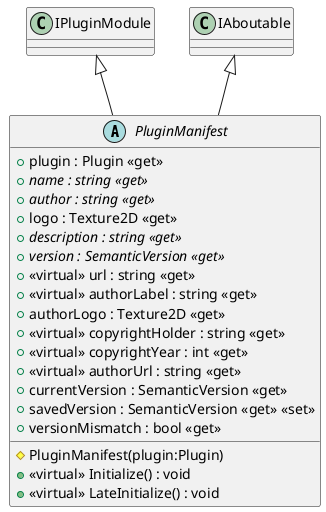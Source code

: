 @startuml
abstract class PluginManifest {
    # PluginManifest(plugin:Plugin)
    + <<virtual>> Initialize() : void
    + <<virtual>> LateInitialize() : void
    + plugin : Plugin <<get>>
    + {abstract} name : string <<get>>
    + {abstract} author : string <<get>>
    + logo : Texture2D <<get>>
    + {abstract} description : string <<get>>
    + {abstract} version : SemanticVersion <<get>>
    + <<virtual>> url : string <<get>>
    + <<virtual>> authorLabel : string <<get>>
    + authorLogo : Texture2D <<get>>
    + <<virtual>> copyrightHolder : string <<get>>
    + <<virtual>> copyrightYear : int <<get>>
    + <<virtual>> authorUrl : string <<get>>
    + currentVersion : SemanticVersion <<get>>
    + savedVersion : SemanticVersion <<get>> <<set>>
    + versionMismatch : bool <<get>>
}
IPluginModule <|-- PluginManifest
IAboutable <|-- PluginManifest
@enduml

